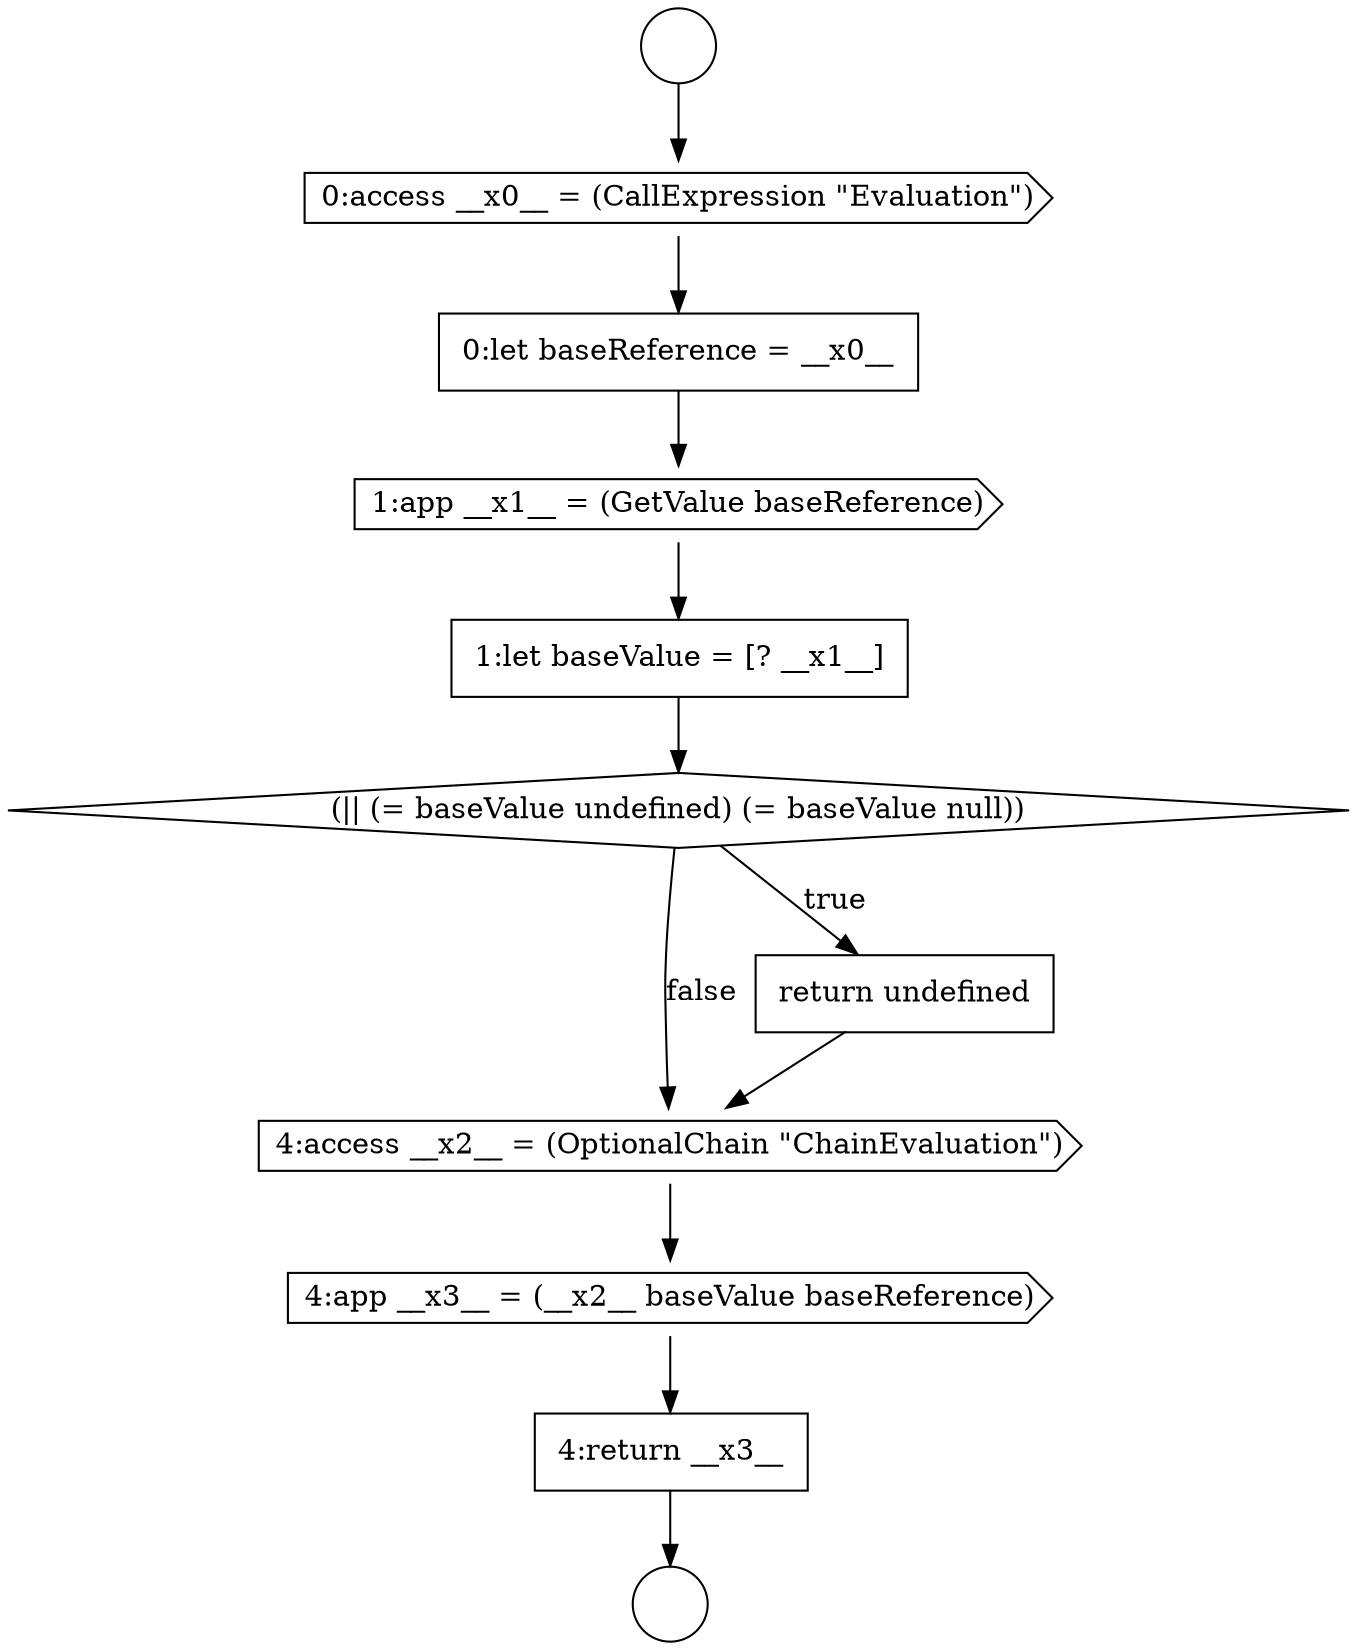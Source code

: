 digraph {
  node4839 [shape=circle label=" " color="black" fillcolor="white" style=filled]
  node4847 [shape=cds, label=<<font color="black">4:app __x3__ = (__x2__ baseValue baseReference)</font>> color="black" fillcolor="white" style=filled]
  node4842 [shape=cds, label=<<font color="black">1:app __x1__ = (GetValue baseReference)</font>> color="black" fillcolor="white" style=filled]
  node4846 [shape=cds, label=<<font color="black">4:access __x2__ = (OptionalChain &quot;ChainEvaluation&quot;)</font>> color="black" fillcolor="white" style=filled]
  node4844 [shape=diamond, label=<<font color="black">(|| (= baseValue undefined) (= baseValue null))</font>> color="black" fillcolor="white" style=filled]
  node4838 [shape=circle label=" " color="black" fillcolor="white" style=filled]
  node4848 [shape=none, margin=0, label=<<font color="black">
    <table border="0" cellborder="1" cellspacing="0" cellpadding="10">
      <tr><td align="left">4:return __x3__</td></tr>
    </table>
  </font>> color="black" fillcolor="white" style=filled]
  node4845 [shape=none, margin=0, label=<<font color="black">
    <table border="0" cellborder="1" cellspacing="0" cellpadding="10">
      <tr><td align="left">return undefined</td></tr>
    </table>
  </font>> color="black" fillcolor="white" style=filled]
  node4840 [shape=cds, label=<<font color="black">0:access __x0__ = (CallExpression &quot;Evaluation&quot;)</font>> color="black" fillcolor="white" style=filled]
  node4843 [shape=none, margin=0, label=<<font color="black">
    <table border="0" cellborder="1" cellspacing="0" cellpadding="10">
      <tr><td align="left">1:let baseValue = [? __x1__]</td></tr>
    </table>
  </font>> color="black" fillcolor="white" style=filled]
  node4841 [shape=none, margin=0, label=<<font color="black">
    <table border="0" cellborder="1" cellspacing="0" cellpadding="10">
      <tr><td align="left">0:let baseReference = __x0__</td></tr>
    </table>
  </font>> color="black" fillcolor="white" style=filled]
  node4845 -> node4846 [ color="black"]
  node4843 -> node4844 [ color="black"]
  node4848 -> node4839 [ color="black"]
  node4846 -> node4847 [ color="black"]
  node4842 -> node4843 [ color="black"]
  node4847 -> node4848 [ color="black"]
  node4841 -> node4842 [ color="black"]
  node4840 -> node4841 [ color="black"]
  node4838 -> node4840 [ color="black"]
  node4844 -> node4845 [label=<<font color="black">true</font>> color="black"]
  node4844 -> node4846 [label=<<font color="black">false</font>> color="black"]
}
